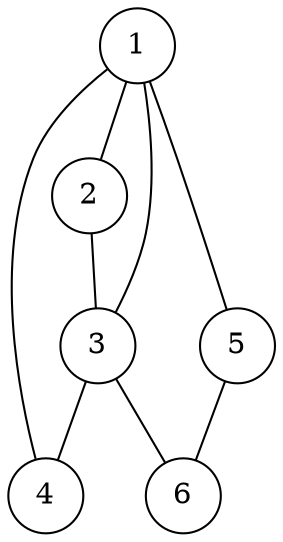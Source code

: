 graph {
	node [shape=circle];

	1--{2;3;4;5}; // 4
	2--3;         // 2
	3--{4;6};     // 4
	5--6;
}
